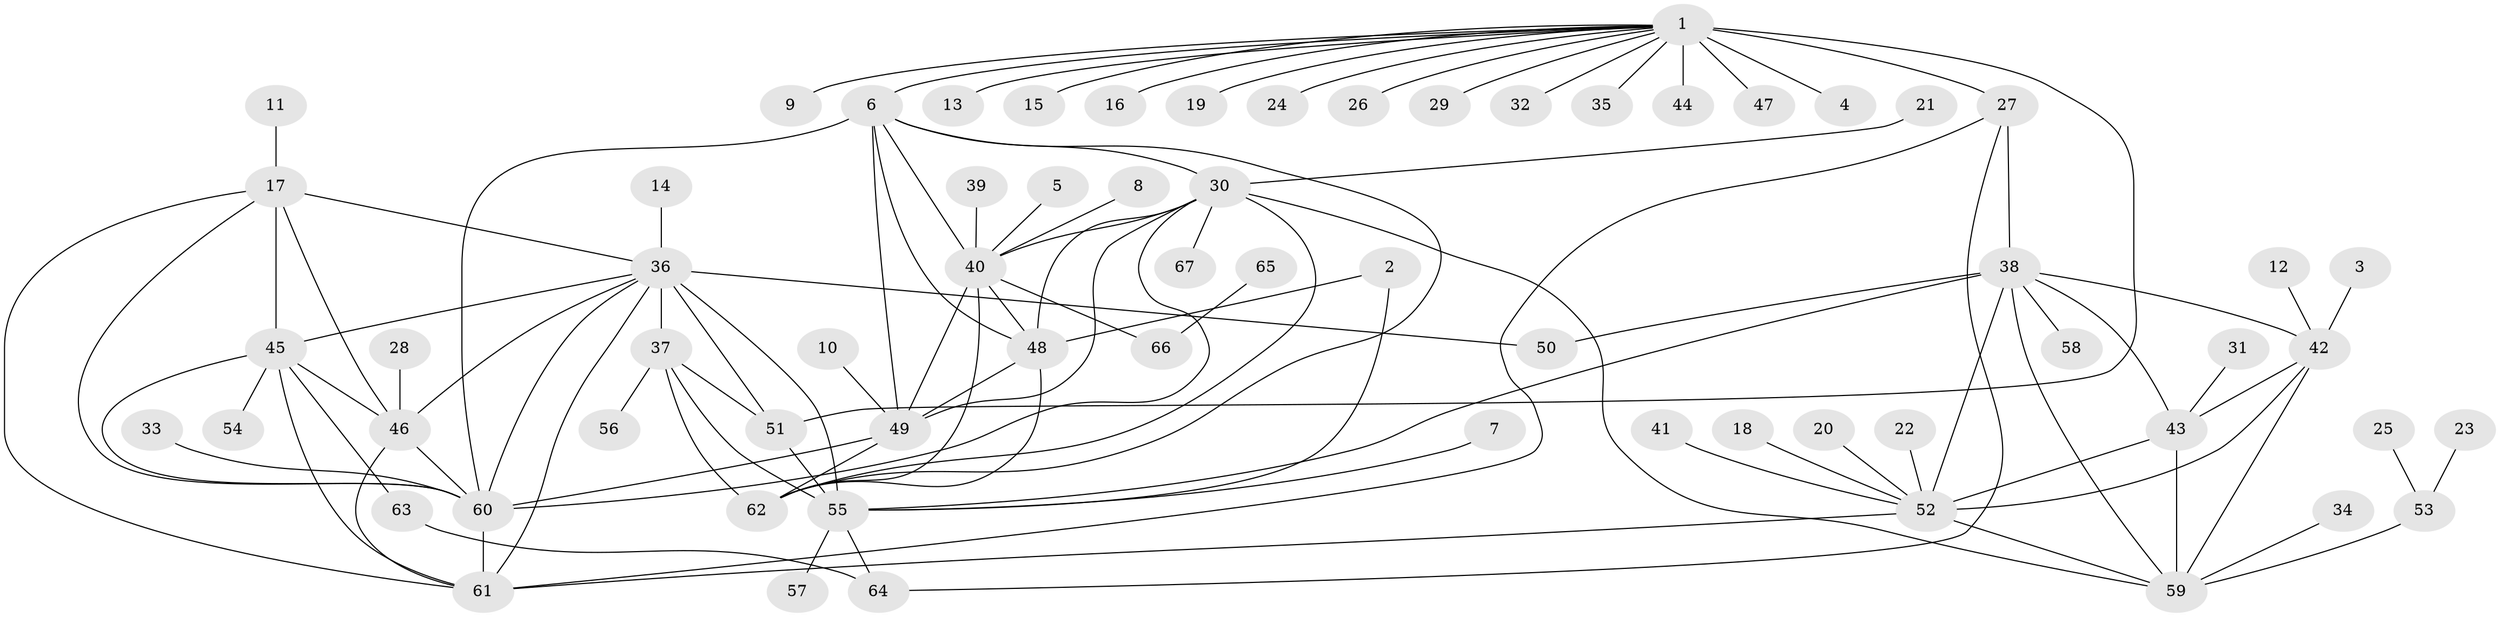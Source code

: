 // original degree distribution, {5: 0.007518796992481203, 8: 0.08270676691729323, 9: 0.03759398496240601, 11: 0.022556390977443608, 7: 0.03759398496240601, 10: 0.022556390977443608, 6: 0.015037593984962405, 2: 0.13533834586466165, 1: 0.5714285714285714, 4: 0.022556390977443608, 3: 0.045112781954887216}
// Generated by graph-tools (version 1.1) at 2025/50/03/09/25 03:50:40]
// undirected, 67 vertices, 107 edges
graph export_dot {
graph [start="1"]
  node [color=gray90,style=filled];
  1;
  2;
  3;
  4;
  5;
  6;
  7;
  8;
  9;
  10;
  11;
  12;
  13;
  14;
  15;
  16;
  17;
  18;
  19;
  20;
  21;
  22;
  23;
  24;
  25;
  26;
  27;
  28;
  29;
  30;
  31;
  32;
  33;
  34;
  35;
  36;
  37;
  38;
  39;
  40;
  41;
  42;
  43;
  44;
  45;
  46;
  47;
  48;
  49;
  50;
  51;
  52;
  53;
  54;
  55;
  56;
  57;
  58;
  59;
  60;
  61;
  62;
  63;
  64;
  65;
  66;
  67;
  1 -- 4 [weight=1.0];
  1 -- 6 [weight=1.0];
  1 -- 9 [weight=1.0];
  1 -- 13 [weight=1.0];
  1 -- 15 [weight=1.0];
  1 -- 16 [weight=1.0];
  1 -- 19 [weight=1.0];
  1 -- 24 [weight=1.0];
  1 -- 26 [weight=1.0];
  1 -- 27 [weight=8.0];
  1 -- 29 [weight=1.0];
  1 -- 32 [weight=1.0];
  1 -- 35 [weight=1.0];
  1 -- 44 [weight=1.0];
  1 -- 47 [weight=1.0];
  1 -- 51 [weight=1.0];
  2 -- 48 [weight=1.0];
  2 -- 55 [weight=1.0];
  3 -- 42 [weight=1.0];
  5 -- 40 [weight=1.0];
  6 -- 30 [weight=1.0];
  6 -- 40 [weight=1.0];
  6 -- 48 [weight=1.0];
  6 -- 49 [weight=1.0];
  6 -- 60 [weight=1.0];
  6 -- 62 [weight=1.0];
  7 -- 55 [weight=1.0];
  8 -- 40 [weight=1.0];
  10 -- 49 [weight=1.0];
  11 -- 17 [weight=1.0];
  12 -- 42 [weight=1.0];
  14 -- 36 [weight=1.0];
  17 -- 36 [weight=1.0];
  17 -- 45 [weight=1.0];
  17 -- 46 [weight=1.0];
  17 -- 60 [weight=1.0];
  17 -- 61 [weight=1.0];
  18 -- 52 [weight=1.0];
  20 -- 52 [weight=1.0];
  21 -- 30 [weight=1.0];
  22 -- 52 [weight=1.0];
  23 -- 53 [weight=1.0];
  25 -- 53 [weight=1.0];
  27 -- 38 [weight=1.0];
  27 -- 61 [weight=1.0];
  27 -- 64 [weight=1.0];
  28 -- 46 [weight=1.0];
  30 -- 40 [weight=1.0];
  30 -- 48 [weight=1.0];
  30 -- 49 [weight=1.0];
  30 -- 59 [weight=1.0];
  30 -- 60 [weight=1.0];
  30 -- 62 [weight=1.0];
  30 -- 67 [weight=1.0];
  31 -- 43 [weight=1.0];
  33 -- 60 [weight=1.0];
  34 -- 59 [weight=1.0];
  36 -- 37 [weight=2.0];
  36 -- 45 [weight=1.0];
  36 -- 46 [weight=1.0];
  36 -- 50 [weight=1.0];
  36 -- 51 [weight=1.0];
  36 -- 55 [weight=2.0];
  36 -- 60 [weight=1.0];
  36 -- 61 [weight=1.0];
  37 -- 51 [weight=2.0];
  37 -- 55 [weight=4.0];
  37 -- 56 [weight=1.0];
  37 -- 62 [weight=1.0];
  38 -- 42 [weight=1.0];
  38 -- 43 [weight=2.0];
  38 -- 50 [weight=1.0];
  38 -- 52 [weight=1.0];
  38 -- 55 [weight=1.0];
  38 -- 58 [weight=1.0];
  38 -- 59 [weight=1.0];
  39 -- 40 [weight=1.0];
  40 -- 48 [weight=1.0];
  40 -- 49 [weight=1.0];
  40 -- 62 [weight=1.0];
  40 -- 66 [weight=1.0];
  41 -- 52 [weight=1.0];
  42 -- 43 [weight=2.0];
  42 -- 52 [weight=1.0];
  42 -- 59 [weight=1.0];
  43 -- 52 [weight=2.0];
  43 -- 59 [weight=2.0];
  45 -- 46 [weight=1.0];
  45 -- 54 [weight=1.0];
  45 -- 60 [weight=1.0];
  45 -- 61 [weight=1.0];
  45 -- 63 [weight=1.0];
  46 -- 60 [weight=1.0];
  46 -- 61 [weight=1.0];
  48 -- 49 [weight=1.0];
  48 -- 62 [weight=1.0];
  49 -- 60 [weight=1.0];
  49 -- 62 [weight=1.0];
  51 -- 55 [weight=2.0];
  52 -- 59 [weight=1.0];
  52 -- 61 [weight=1.0];
  53 -- 59 [weight=1.0];
  55 -- 57 [weight=1.0];
  55 -- 64 [weight=1.0];
  60 -- 61 [weight=1.0];
  63 -- 64 [weight=1.0];
  65 -- 66 [weight=1.0];
}
